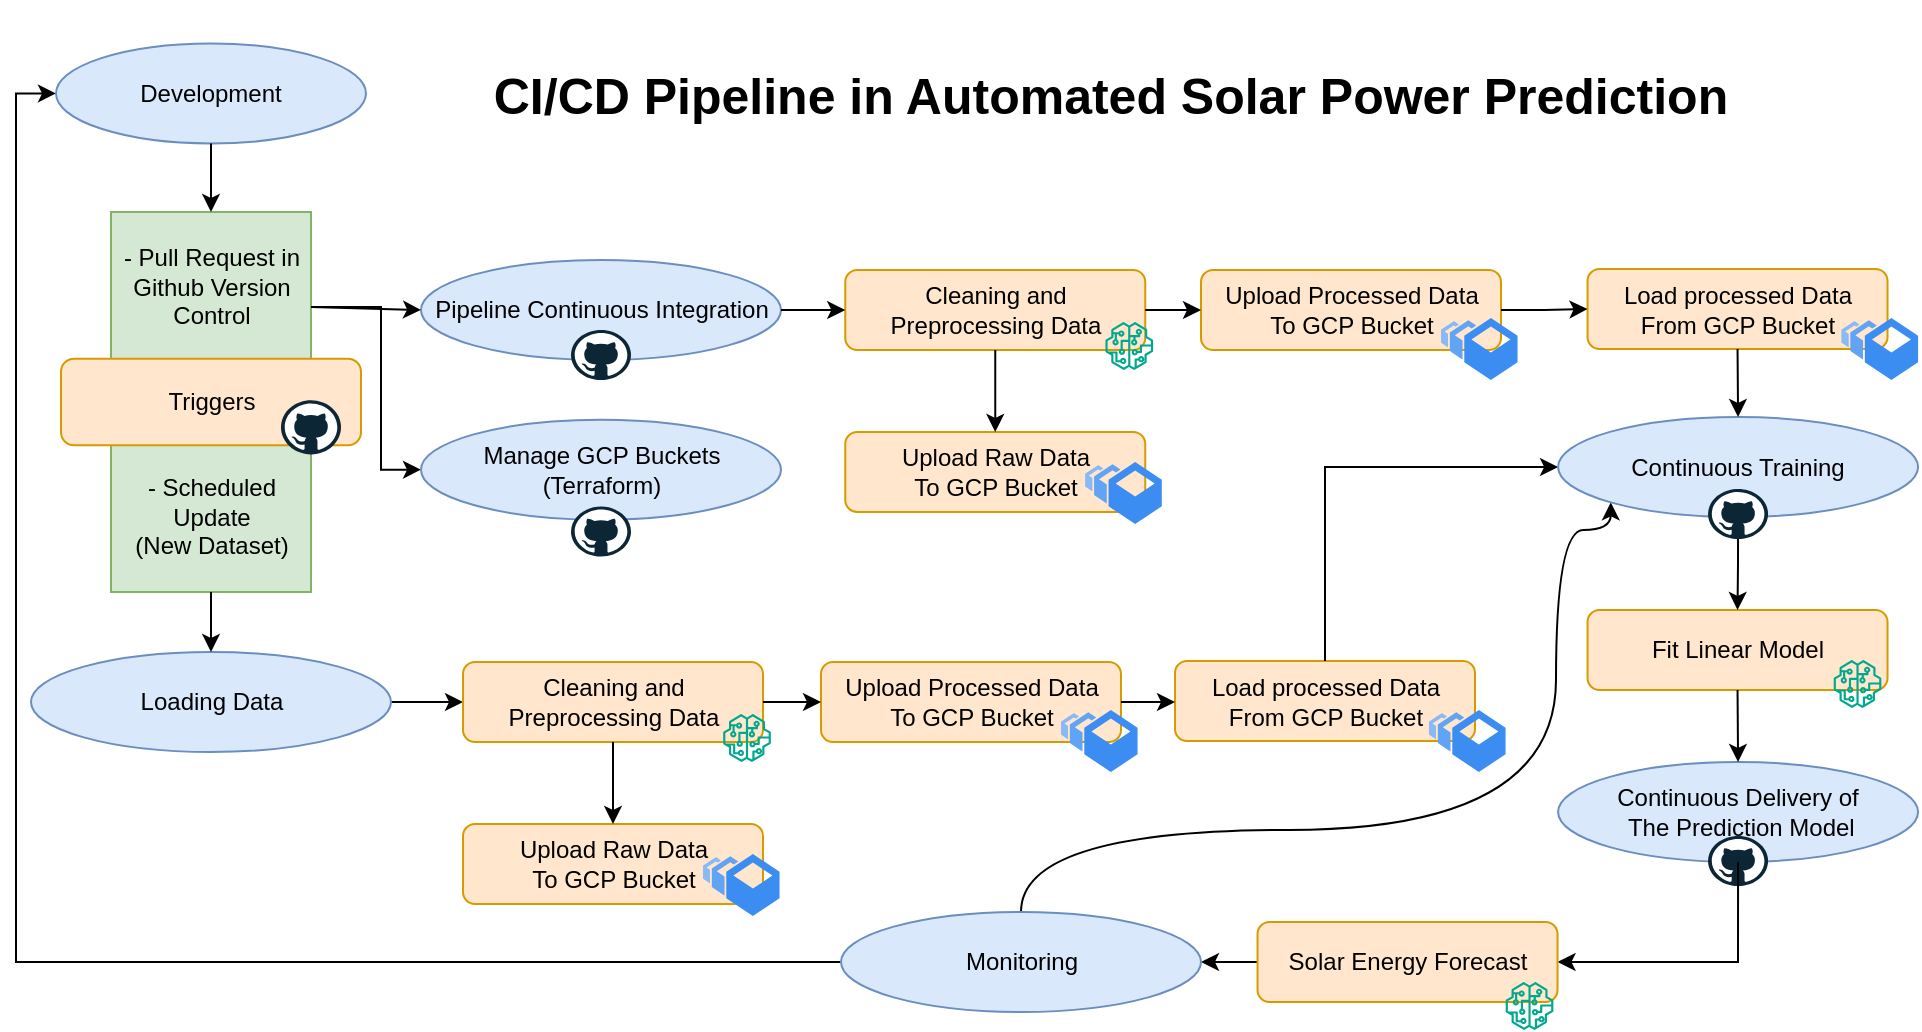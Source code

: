 <mxfile version="23.0.2" type="device">
  <diagram name="Page-1" id="Ek_MLR1mIpajRVWJO1nA">
    <mxGraphModel dx="2160" dy="785" grid="1" gridSize="10" guides="1" tooltips="1" connect="1" arrows="1" fold="1" page="1" pageScale="1" pageWidth="850" pageHeight="1100" math="0" shadow="0">
      <root>
        <mxCell id="0" />
        <mxCell id="1" parent="0" />
        <mxCell id="nNkdBeNE2QziG8MJv2js-1" style="edgeStyle=orthogonalEdgeStyle;rounded=0;orthogonalLoop=1;jettySize=auto;html=1;exitX=0;exitY=0.5;exitDx=0;exitDy=0;entryX=1;entryY=0.5;entryDx=0;entryDy=0;" edge="1" parent="1" source="nNkdBeNE2QziG8MJv2js-74" target="nNkdBeNE2QziG8MJv2js-6">
          <mxGeometry relative="1" as="geometry" />
        </mxCell>
        <mxCell id="nNkdBeNE2QziG8MJv2js-2" style="edgeStyle=orthogonalEdgeStyle;rounded=0;orthogonalLoop=1;jettySize=auto;html=1;exitX=1;exitY=0.5;exitDx=0;exitDy=0;entryX=0;entryY=0.5;entryDx=0;entryDy=0;" edge="1" parent="1" source="nNkdBeNE2QziG8MJv2js-3" target="nNkdBeNE2QziG8MJv2js-45">
          <mxGeometry relative="1" as="geometry" />
        </mxCell>
        <mxCell id="nNkdBeNE2QziG8MJv2js-3" value="Loading Data" style="ellipse;whiteSpace=wrap;html=1;fillColor=#dae8fc;strokeColor=#6c8ebf;" vertex="1" parent="1">
          <mxGeometry x="-792.5" y="361" width="180" height="50" as="geometry" />
        </mxCell>
        <mxCell id="nNkdBeNE2QziG8MJv2js-4" style="edgeStyle=orthogonalEdgeStyle;rounded=0;orthogonalLoop=1;jettySize=auto;html=1;exitX=0;exitY=0.5;exitDx=0;exitDy=0;entryX=0;entryY=0.5;entryDx=0;entryDy=0;" edge="1" parent="1" source="nNkdBeNE2QziG8MJv2js-6" target="nNkdBeNE2QziG8MJv2js-26">
          <mxGeometry relative="1" as="geometry" />
        </mxCell>
        <mxCell id="nNkdBeNE2QziG8MJv2js-5" style="edgeStyle=orthogonalEdgeStyle;rounded=0;orthogonalLoop=1;jettySize=auto;html=1;exitX=0.5;exitY=0;exitDx=0;exitDy=0;entryX=0;entryY=1;entryDx=0;entryDy=0;curved=1;" edge="1" parent="1" source="nNkdBeNE2QziG8MJv2js-6" target="nNkdBeNE2QziG8MJv2js-71">
          <mxGeometry relative="1" as="geometry">
            <Array as="points">
              <mxPoint x="-297" y="450" />
              <mxPoint x="-30" y="450" />
              <mxPoint x="-30" y="300" />
              <mxPoint x="-3" y="300" />
            </Array>
          </mxGeometry>
        </mxCell>
        <mxCell id="nNkdBeNE2QziG8MJv2js-6" value="Monitoring" style="ellipse;whiteSpace=wrap;html=1;fillColor=#dae8fc;strokeColor=#6c8ebf;" vertex="1" parent="1">
          <mxGeometry x="-387.5" y="491" width="180" height="50" as="geometry" />
        </mxCell>
        <mxCell id="nNkdBeNE2QziG8MJv2js-7" value="" style="group" vertex="1" connectable="0" parent="1">
          <mxGeometry x="-385.37" y="251" width="158.27" height="46" as="geometry" />
        </mxCell>
        <mxCell id="nNkdBeNE2QziG8MJv2js-8" value="Upload Raw Data &lt;br&gt;To GCP Bucket" style="rounded=1;whiteSpace=wrap;html=1;fillColor=#ffe6cc;strokeColor=#d79b00;" vertex="1" parent="nNkdBeNE2QziG8MJv2js-7">
          <mxGeometry width="150" height="40" as="geometry" />
        </mxCell>
        <mxCell id="nNkdBeNE2QziG8MJv2js-9" value="" style="sketch=0;html=1;aspect=fixed;strokeColor=none;shadow=0;fillColor=#3B8DF1;verticalAlign=top;labelPosition=center;verticalLabelPosition=bottom;shape=mxgraph.gcp2.bucket_scale" vertex="1" parent="nNkdBeNE2QziG8MJv2js-7">
          <mxGeometry x="120" y="15" width="38.27" height="31" as="geometry" />
        </mxCell>
        <mxCell id="nNkdBeNE2QziG8MJv2js-10" value="" style="group" vertex="1" connectable="0" parent="1">
          <mxGeometry x="-14.23" y="169.5" width="165.27" height="55.5" as="geometry" />
        </mxCell>
        <mxCell id="nNkdBeNE2QziG8MJv2js-11" value="Load processed Data&lt;br&gt;From GCP Bucket" style="rounded=1;whiteSpace=wrap;html=1;fillColor=#ffe6cc;strokeColor=#d79b00;" vertex="1" parent="nNkdBeNE2QziG8MJv2js-10">
          <mxGeometry width="150" height="40" as="geometry" />
        </mxCell>
        <mxCell id="nNkdBeNE2QziG8MJv2js-12" value="" style="sketch=0;html=1;aspect=fixed;strokeColor=none;shadow=0;fillColor=#3B8DF1;verticalAlign=top;labelPosition=center;verticalLabelPosition=bottom;shape=mxgraph.gcp2.bucket_scale" vertex="1" parent="nNkdBeNE2QziG8MJv2js-10">
          <mxGeometry x="127" y="24.5" width="38.27" height="31" as="geometry" />
        </mxCell>
        <mxCell id="nNkdBeNE2QziG8MJv2js-13" value="" style="group" vertex="1" connectable="0" parent="1">
          <mxGeometry x="-207.5" y="170" width="158.27" height="55" as="geometry" />
        </mxCell>
        <mxCell id="nNkdBeNE2QziG8MJv2js-14" value="Upload Processed Data &lt;br&gt;To GCP Bucket" style="rounded=1;whiteSpace=wrap;html=1;fillColor=#ffe6cc;strokeColor=#d79b00;" vertex="1" parent="nNkdBeNE2QziG8MJv2js-13">
          <mxGeometry width="150" height="40" as="geometry" />
        </mxCell>
        <mxCell id="nNkdBeNE2QziG8MJv2js-15" value="" style="sketch=0;html=1;aspect=fixed;strokeColor=none;shadow=0;fillColor=#3B8DF1;verticalAlign=top;labelPosition=center;verticalLabelPosition=bottom;shape=mxgraph.gcp2.bucket_scale" vertex="1" parent="nNkdBeNE2QziG8MJv2js-13">
          <mxGeometry x="120" y="24" width="38.27" height="31" as="geometry" />
        </mxCell>
        <mxCell id="nNkdBeNE2QziG8MJv2js-16" value="" style="group" vertex="1" connectable="0" parent="1">
          <mxGeometry x="-385.37" y="170" width="154" height="50" as="geometry" />
        </mxCell>
        <mxCell id="nNkdBeNE2QziG8MJv2js-17" value="Cleaning and Preprocessing Data" style="rounded=1;whiteSpace=wrap;html=1;fillColor=#ffe6cc;strokeColor=#d79b00;" vertex="1" parent="nNkdBeNE2QziG8MJv2js-16">
          <mxGeometry width="150" height="40" as="geometry" />
        </mxCell>
        <mxCell id="nNkdBeNE2QziG8MJv2js-18" value="" style="sketch=0;outlineConnect=0;fontColor=#232F3E;gradientColor=none;fillColor=#01A88D;strokeColor=none;dashed=0;verticalLabelPosition=bottom;verticalAlign=top;align=center;html=1;fontSize=12;fontStyle=0;aspect=fixed;pointerEvents=1;shape=mxgraph.aws4.sagemaker_model;" vertex="1" parent="nNkdBeNE2QziG8MJv2js-16">
          <mxGeometry x="130" y="26" width="24" height="24" as="geometry" />
        </mxCell>
        <mxCell id="nNkdBeNE2QziG8MJv2js-19" value="" style="group" vertex="1" connectable="0" parent="1">
          <mxGeometry x="-597.5" y="165" width="180" height="60" as="geometry" />
        </mxCell>
        <mxCell id="nNkdBeNE2QziG8MJv2js-20" value="Pipeline Continuous Integration" style="ellipse;whiteSpace=wrap;html=1;fillColor=#dae8fc;strokeColor=#6c8ebf;" vertex="1" parent="nNkdBeNE2QziG8MJv2js-19">
          <mxGeometry width="180" height="50" as="geometry" />
        </mxCell>
        <mxCell id="nNkdBeNE2QziG8MJv2js-21" value="" style="dashed=0;outlineConnect=0;html=1;align=center;labelPosition=center;verticalLabelPosition=bottom;verticalAlign=top;shape=mxgraph.weblogos.github" vertex="1" parent="nNkdBeNE2QziG8MJv2js-19">
          <mxGeometry x="75" y="35" width="30" height="25" as="geometry" />
        </mxCell>
        <mxCell id="nNkdBeNE2QziG8MJv2js-22" value="" style="group" vertex="1" connectable="0" parent="1">
          <mxGeometry x="-14.23" y="340" width="150" height="49" as="geometry" />
        </mxCell>
        <mxCell id="nNkdBeNE2QziG8MJv2js-23" value="Fit Linear Model" style="rounded=1;whiteSpace=wrap;html=1;fillColor=#ffe6cc;strokeColor=#d79b00;" vertex="1" parent="nNkdBeNE2QziG8MJv2js-22">
          <mxGeometry width="150" height="40" as="geometry" />
        </mxCell>
        <mxCell id="nNkdBeNE2QziG8MJv2js-24" value="" style="sketch=0;outlineConnect=0;fontColor=#232F3E;gradientColor=none;fillColor=#01A88D;strokeColor=none;dashed=0;verticalLabelPosition=bottom;verticalAlign=top;align=center;html=1;fontSize=12;fontStyle=0;aspect=fixed;pointerEvents=1;shape=mxgraph.aws4.sagemaker_model;" vertex="1" parent="nNkdBeNE2QziG8MJv2js-22">
          <mxGeometry x="123" y="25" width="24" height="24" as="geometry" />
        </mxCell>
        <mxCell id="nNkdBeNE2QziG8MJv2js-30" style="edgeStyle=orthogonalEdgeStyle;rounded=0;orthogonalLoop=1;jettySize=auto;html=1;exitX=1;exitY=0.5;exitDx=0;exitDy=0;entryX=0;entryY=0.5;entryDx=0;entryDy=0;" edge="1" parent="1" source="nNkdBeNE2QziG8MJv2js-20" target="nNkdBeNE2QziG8MJv2js-17">
          <mxGeometry relative="1" as="geometry" />
        </mxCell>
        <mxCell id="nNkdBeNE2QziG8MJv2js-31" style="edgeStyle=orthogonalEdgeStyle;rounded=0;orthogonalLoop=1;jettySize=auto;html=1;exitX=0.5;exitY=1;exitDx=0;exitDy=0;entryX=0.5;entryY=0;entryDx=0;entryDy=0;" edge="1" parent="1" source="nNkdBeNE2QziG8MJv2js-17" target="nNkdBeNE2QziG8MJv2js-8">
          <mxGeometry relative="1" as="geometry" />
        </mxCell>
        <mxCell id="nNkdBeNE2QziG8MJv2js-32" style="edgeStyle=orthogonalEdgeStyle;rounded=0;orthogonalLoop=1;jettySize=auto;html=1;exitX=1;exitY=0.5;exitDx=0;exitDy=0;entryX=0;entryY=0.5;entryDx=0;entryDy=0;" edge="1" parent="1" source="nNkdBeNE2QziG8MJv2js-17" target="nNkdBeNE2QziG8MJv2js-14">
          <mxGeometry relative="1" as="geometry" />
        </mxCell>
        <mxCell id="nNkdBeNE2QziG8MJv2js-33" style="edgeStyle=orthogonalEdgeStyle;rounded=0;orthogonalLoop=1;jettySize=auto;html=1;exitX=1;exitY=0.5;exitDx=0;exitDy=0;entryX=0;entryY=0.5;entryDx=0;entryDy=0;" edge="1" parent="1" source="nNkdBeNE2QziG8MJv2js-14" target="nNkdBeNE2QziG8MJv2js-11">
          <mxGeometry relative="1" as="geometry" />
        </mxCell>
        <mxCell id="nNkdBeNE2QziG8MJv2js-35" value="" style="group" vertex="1" connectable="0" parent="1">
          <mxGeometry x="-576.5" y="447" width="158.27" height="46" as="geometry" />
        </mxCell>
        <mxCell id="nNkdBeNE2QziG8MJv2js-36" value="Upload Raw Data &lt;br&gt;To GCP Bucket" style="rounded=1;whiteSpace=wrap;html=1;fillColor=#ffe6cc;strokeColor=#d79b00;" vertex="1" parent="nNkdBeNE2QziG8MJv2js-35">
          <mxGeometry width="150" height="40" as="geometry" />
        </mxCell>
        <mxCell id="nNkdBeNE2QziG8MJv2js-37" value="" style="sketch=0;html=1;aspect=fixed;strokeColor=none;shadow=0;fillColor=#3B8DF1;verticalAlign=top;labelPosition=center;verticalLabelPosition=bottom;shape=mxgraph.gcp2.bucket_scale" vertex="1" parent="nNkdBeNE2QziG8MJv2js-35">
          <mxGeometry x="120" y="15" width="38.27" height="31" as="geometry" />
        </mxCell>
        <mxCell id="nNkdBeNE2QziG8MJv2js-38" value="" style="group" vertex="1" connectable="0" parent="1">
          <mxGeometry x="-220.5" y="365.5" width="165.27" height="55.5" as="geometry" />
        </mxCell>
        <mxCell id="nNkdBeNE2QziG8MJv2js-39" value="Load processed Data&lt;br&gt;From GCP Bucket" style="rounded=1;whiteSpace=wrap;html=1;fillColor=#ffe6cc;strokeColor=#d79b00;" vertex="1" parent="nNkdBeNE2QziG8MJv2js-38">
          <mxGeometry width="150" height="40" as="geometry" />
        </mxCell>
        <mxCell id="nNkdBeNE2QziG8MJv2js-40" value="" style="sketch=0;html=1;aspect=fixed;strokeColor=none;shadow=0;fillColor=#3B8DF1;verticalAlign=top;labelPosition=center;verticalLabelPosition=bottom;shape=mxgraph.gcp2.bucket_scale" vertex="1" parent="nNkdBeNE2QziG8MJv2js-38">
          <mxGeometry x="127" y="24.5" width="38.27" height="31" as="geometry" />
        </mxCell>
        <mxCell id="nNkdBeNE2QziG8MJv2js-41" value="" style="group" vertex="1" connectable="0" parent="1">
          <mxGeometry x="-397.5" y="366" width="158.27" height="55" as="geometry" />
        </mxCell>
        <mxCell id="nNkdBeNE2QziG8MJv2js-42" value="Upload Processed Data &lt;br&gt;To GCP Bucket" style="rounded=1;whiteSpace=wrap;html=1;fillColor=#ffe6cc;strokeColor=#d79b00;" vertex="1" parent="nNkdBeNE2QziG8MJv2js-41">
          <mxGeometry width="150" height="40" as="geometry" />
        </mxCell>
        <mxCell id="nNkdBeNE2QziG8MJv2js-43" value="" style="sketch=0;html=1;aspect=fixed;strokeColor=none;shadow=0;fillColor=#3B8DF1;verticalAlign=top;labelPosition=center;verticalLabelPosition=bottom;shape=mxgraph.gcp2.bucket_scale" vertex="1" parent="nNkdBeNE2QziG8MJv2js-41">
          <mxGeometry x="120" y="24" width="38.27" height="31" as="geometry" />
        </mxCell>
        <mxCell id="nNkdBeNE2QziG8MJv2js-44" value="" style="group" vertex="1" connectable="0" parent="1">
          <mxGeometry x="-576.5" y="366" width="154" height="50" as="geometry" />
        </mxCell>
        <mxCell id="nNkdBeNE2QziG8MJv2js-45" value="Cleaning and Preprocessing Data" style="rounded=1;whiteSpace=wrap;html=1;fillColor=#ffe6cc;strokeColor=#d79b00;" vertex="1" parent="nNkdBeNE2QziG8MJv2js-44">
          <mxGeometry width="150" height="40" as="geometry" />
        </mxCell>
        <mxCell id="nNkdBeNE2QziG8MJv2js-46" value="" style="sketch=0;outlineConnect=0;fontColor=#232F3E;gradientColor=none;fillColor=#01A88D;strokeColor=none;dashed=0;verticalLabelPosition=bottom;verticalAlign=top;align=center;html=1;fontSize=12;fontStyle=0;aspect=fixed;pointerEvents=1;shape=mxgraph.aws4.sagemaker_model;" vertex="1" parent="nNkdBeNE2QziG8MJv2js-44">
          <mxGeometry x="130" y="26" width="24" height="24" as="geometry" />
        </mxCell>
        <mxCell id="nNkdBeNE2QziG8MJv2js-47" value="" style="group" vertex="1" connectable="0" parent="1">
          <mxGeometry x="-777.5" y="141" width="150" height="190" as="geometry" />
        </mxCell>
        <mxCell id="nNkdBeNE2QziG8MJv2js-48" value="&lt;div style=&quot;&quot;&gt;- Pull Request&lt;span style=&quot;background-color: initial;&quot;&gt;&amp;nbsp;in Github Version Control&lt;/span&gt;&lt;/div&gt;&lt;div style=&quot;&quot;&gt;&lt;br&gt;&lt;/div&gt;&lt;div style=&quot;&quot;&gt;&lt;br&gt;&lt;/div&gt;&lt;div style=&quot;&quot;&gt;&lt;br&gt;&lt;/div&gt;&lt;div style=&quot;&quot;&gt;&lt;br&gt;&lt;/div&gt;&lt;div style=&quot;&quot;&gt;&lt;br&gt;&lt;/div&gt;&lt;div style=&quot;&quot;&gt;- Scheduled Update&lt;/div&gt;&lt;div style=&quot;&quot;&gt;(New Dataset)&lt;/div&gt;" style="rounded=0;whiteSpace=wrap;html=1;fillColor=#d5e8d4;strokeColor=#82b366;align=center;" vertex="1" parent="nNkdBeNE2QziG8MJv2js-47">
          <mxGeometry x="25" width="100" height="190" as="geometry" />
        </mxCell>
        <mxCell id="nNkdBeNE2QziG8MJv2js-49" value="Triggers" style="rounded=1;whiteSpace=wrap;html=1;fillColor=#ffe6cc;strokeColor=#d79b00;" vertex="1" parent="nNkdBeNE2QziG8MJv2js-47">
          <mxGeometry y="73.356" width="150" height="43.297" as="geometry" />
        </mxCell>
        <mxCell id="nNkdBeNE2QziG8MJv2js-50" value="" style="dashed=0;outlineConnect=0;html=1;align=center;labelPosition=center;verticalLabelPosition=bottom;verticalAlign=top;shape=mxgraph.weblogos.github" vertex="1" parent="nNkdBeNE2QziG8MJv2js-47">
          <mxGeometry x="110" y="94.128" width="30" height="27.061" as="geometry" />
        </mxCell>
        <mxCell id="nNkdBeNE2QziG8MJv2js-52" style="rounded=0;orthogonalLoop=1;jettySize=auto;html=1;exitX=1;exitY=0.25;exitDx=0;exitDy=0;entryX=0;entryY=0.5;entryDx=0;entryDy=0;" edge="1" parent="1" source="nNkdBeNE2QziG8MJv2js-48" target="nNkdBeNE2QziG8MJv2js-20">
          <mxGeometry relative="1" as="geometry" />
        </mxCell>
        <mxCell id="nNkdBeNE2QziG8MJv2js-53" style="edgeStyle=orthogonalEdgeStyle;rounded=0;orthogonalLoop=1;jettySize=auto;html=1;exitX=1;exitY=0.25;exitDx=0;exitDy=0;entryX=0;entryY=0.5;entryDx=0;entryDy=0;" edge="1" parent="1" source="nNkdBeNE2QziG8MJv2js-48" target="nNkdBeNE2QziG8MJv2js-68">
          <mxGeometry relative="1" as="geometry">
            <Array as="points">
              <mxPoint x="-617.5" y="188" />
              <mxPoint x="-617.5" y="270" />
            </Array>
          </mxGeometry>
        </mxCell>
        <mxCell id="nNkdBeNE2QziG8MJv2js-54" style="edgeStyle=orthogonalEdgeStyle;rounded=0;orthogonalLoop=1;jettySize=auto;html=1;exitX=0.5;exitY=1;exitDx=0;exitDy=0;entryX=0.5;entryY=0;entryDx=0;entryDy=0;" edge="1" parent="1" source="nNkdBeNE2QziG8MJv2js-48" target="nNkdBeNE2QziG8MJv2js-3">
          <mxGeometry relative="1" as="geometry" />
        </mxCell>
        <mxCell id="nNkdBeNE2QziG8MJv2js-55" style="edgeStyle=orthogonalEdgeStyle;rounded=0;orthogonalLoop=1;jettySize=auto;html=1;exitX=0.5;exitY=1;exitDx=0;exitDy=0;entryX=0.5;entryY=0;entryDx=0;entryDy=0;" edge="1" parent="1" source="nNkdBeNE2QziG8MJv2js-45" target="nNkdBeNE2QziG8MJv2js-36">
          <mxGeometry relative="1" as="geometry" />
        </mxCell>
        <mxCell id="nNkdBeNE2QziG8MJv2js-56" style="edgeStyle=orthogonalEdgeStyle;rounded=0;orthogonalLoop=1;jettySize=auto;html=1;exitX=1;exitY=0.5;exitDx=0;exitDy=0;entryX=0;entryY=0.5;entryDx=0;entryDy=0;" edge="1" parent="1" source="nNkdBeNE2QziG8MJv2js-42" target="nNkdBeNE2QziG8MJv2js-39">
          <mxGeometry relative="1" as="geometry" />
        </mxCell>
        <mxCell id="nNkdBeNE2QziG8MJv2js-57" style="edgeStyle=orthogonalEdgeStyle;rounded=0;orthogonalLoop=1;jettySize=auto;html=1;exitX=1;exitY=0.5;exitDx=0;exitDy=0;entryX=0;entryY=0.5;entryDx=0;entryDy=0;" edge="1" parent="1" source="nNkdBeNE2QziG8MJv2js-45" target="nNkdBeNE2QziG8MJv2js-42">
          <mxGeometry relative="1" as="geometry" />
        </mxCell>
        <mxCell id="nNkdBeNE2QziG8MJv2js-59" value="" style="group" vertex="1" connectable="0" parent="1">
          <mxGeometry x="-28.96" y="416" width="180" height="62" as="geometry" />
        </mxCell>
        <mxCell id="nNkdBeNE2QziG8MJv2js-60" value="Continuous Delivery of&lt;br&gt;&amp;nbsp;The Prediction Model" style="ellipse;whiteSpace=wrap;html=1;fillColor=#dae8fc;strokeColor=#6c8ebf;" vertex="1" parent="nNkdBeNE2QziG8MJv2js-59">
          <mxGeometry width="180" height="50" as="geometry" />
        </mxCell>
        <mxCell id="nNkdBeNE2QziG8MJv2js-61" value="" style="dashed=0;outlineConnect=0;html=1;align=center;labelPosition=center;verticalLabelPosition=bottom;verticalAlign=top;shape=mxgraph.weblogos.github" vertex="1" parent="nNkdBeNE2QziG8MJv2js-59">
          <mxGeometry x="75" y="37" width="30" height="25" as="geometry" />
        </mxCell>
        <mxCell id="nNkdBeNE2QziG8MJv2js-62" style="edgeStyle=orthogonalEdgeStyle;rounded=0;orthogonalLoop=1;jettySize=auto;html=1;exitX=0.5;exitY=1;exitDx=0;exitDy=0;entryX=1;entryY=0.5;entryDx=0;entryDy=0;" edge="1" parent="1" source="nNkdBeNE2QziG8MJv2js-60" target="nNkdBeNE2QziG8MJv2js-74">
          <mxGeometry relative="1" as="geometry" />
        </mxCell>
        <mxCell id="nNkdBeNE2QziG8MJv2js-65" value="&lt;font style=&quot;font-size: 25px;&quot;&gt;&lt;b&gt;CI/CD Pipeline in Automated Solar Power Prediction&lt;/b&gt;&lt;/font&gt;" style="rounded=0;whiteSpace=wrap;html=1;fillColor=none;strokeColor=none;" vertex="1" parent="1">
          <mxGeometry x="-567.5" y="35" width="629" height="93.47" as="geometry" />
        </mxCell>
        <mxCell id="nNkdBeNE2QziG8MJv2js-67" value="" style="group" vertex="1" connectable="0" parent="1">
          <mxGeometry x="-597.5" y="244.85" width="180" height="68.46" as="geometry" />
        </mxCell>
        <mxCell id="nNkdBeNE2QziG8MJv2js-68" value="Manage GCP Buckets&lt;br&gt;(Terraform)" style="ellipse;whiteSpace=wrap;html=1;fillColor=#dae8fc;strokeColor=#6c8ebf;" vertex="1" parent="nNkdBeNE2QziG8MJv2js-67">
          <mxGeometry width="180" height="50" as="geometry" />
        </mxCell>
        <mxCell id="nNkdBeNE2QziG8MJv2js-69" value="" style="dashed=0;outlineConnect=0;html=1;align=center;labelPosition=center;verticalLabelPosition=bottom;verticalAlign=top;shape=mxgraph.weblogos.github" vertex="1" parent="nNkdBeNE2QziG8MJv2js-67">
          <mxGeometry x="75" y="43.46" width="30" height="25" as="geometry" />
        </mxCell>
        <mxCell id="nNkdBeNE2QziG8MJv2js-73" value="" style="group" vertex="1" connectable="0" parent="1">
          <mxGeometry x="-179.23" y="496" width="150" height="54" as="geometry" />
        </mxCell>
        <mxCell id="nNkdBeNE2QziG8MJv2js-74" value="Solar Energy Forecast" style="rounded=1;whiteSpace=wrap;html=1;fillColor=#ffe6cc;strokeColor=#d79b00;" vertex="1" parent="nNkdBeNE2QziG8MJv2js-73">
          <mxGeometry width="150" height="40" as="geometry" />
        </mxCell>
        <mxCell id="nNkdBeNE2QziG8MJv2js-75" value="" style="sketch=0;outlineConnect=0;fontColor=#232F3E;gradientColor=none;fillColor=#01A88D;strokeColor=none;dashed=0;verticalLabelPosition=bottom;verticalAlign=top;align=center;html=1;fontSize=12;fontStyle=0;aspect=fixed;pointerEvents=1;shape=mxgraph.aws4.sagemaker_model;" vertex="1" parent="nNkdBeNE2QziG8MJv2js-73">
          <mxGeometry x="124" y="30" width="24" height="24" as="geometry" />
        </mxCell>
        <mxCell id="nNkdBeNE2QziG8MJv2js-76" style="edgeStyle=orthogonalEdgeStyle;rounded=0;orthogonalLoop=1;jettySize=auto;html=1;exitX=0.5;exitY=0;exitDx=0;exitDy=0;entryX=0;entryY=0.5;entryDx=0;entryDy=0;" edge="1" parent="1" source="nNkdBeNE2QziG8MJv2js-39" target="nNkdBeNE2QziG8MJv2js-71">
          <mxGeometry relative="1" as="geometry" />
        </mxCell>
        <mxCell id="nNkdBeNE2QziG8MJv2js-77" style="edgeStyle=orthogonalEdgeStyle;rounded=0;orthogonalLoop=1;jettySize=auto;html=1;exitX=0.5;exitY=1;exitDx=0;exitDy=0;entryX=0.5;entryY=0;entryDx=0;entryDy=0;" edge="1" parent="1" source="nNkdBeNE2QziG8MJv2js-23" target="nNkdBeNE2QziG8MJv2js-60">
          <mxGeometry relative="1" as="geometry" />
        </mxCell>
        <mxCell id="nNkdBeNE2QziG8MJv2js-78" style="edgeStyle=orthogonalEdgeStyle;rounded=0;orthogonalLoop=1;jettySize=auto;html=1;exitX=0.5;exitY=1;exitDx=0;exitDy=0;entryX=0.5;entryY=0;entryDx=0;entryDy=0;" edge="1" parent="1" source="nNkdBeNE2QziG8MJv2js-71" target="nNkdBeNE2QziG8MJv2js-23">
          <mxGeometry relative="1" as="geometry" />
        </mxCell>
        <mxCell id="nNkdBeNE2QziG8MJv2js-80" value="" style="group" vertex="1" connectable="0" parent="1">
          <mxGeometry x="-28.96" y="243.5" width="180" height="61" as="geometry" />
        </mxCell>
        <mxCell id="nNkdBeNE2QziG8MJv2js-71" value="Continuous Training" style="ellipse;whiteSpace=wrap;html=1;fillColor=#dae8fc;strokeColor=#6c8ebf;" vertex="1" parent="nNkdBeNE2QziG8MJv2js-80">
          <mxGeometry width="180" height="50" as="geometry" />
        </mxCell>
        <mxCell id="nNkdBeNE2QziG8MJv2js-79" value="" style="dashed=0;outlineConnect=0;html=1;align=center;labelPosition=center;verticalLabelPosition=bottom;verticalAlign=top;shape=mxgraph.weblogos.github" vertex="1" parent="nNkdBeNE2QziG8MJv2js-80">
          <mxGeometry x="75" y="36" width="30" height="25" as="geometry" />
        </mxCell>
        <mxCell id="nNkdBeNE2QziG8MJv2js-82" value="" style="group" vertex="1" connectable="0" parent="1">
          <mxGeometry x="-780" y="56.73" width="155" height="50.0" as="geometry" />
        </mxCell>
        <mxCell id="nNkdBeNE2QziG8MJv2js-26" value="Development" style="ellipse;whiteSpace=wrap;html=1;fillColor=#dae8fc;strokeColor=#6c8ebf;" vertex="1" parent="nNkdBeNE2QziG8MJv2js-82">
          <mxGeometry width="155" height="50" as="geometry" />
        </mxCell>
        <mxCell id="nNkdBeNE2QziG8MJv2js-66" value="" style="shape=image;html=1;verticalAlign=top;verticalLabelPosition=bottom;labelBackgroundColor=#ffffff;imageAspect=0;aspect=fixed;image=https://cdn1.iconfinder.com/data/icons/ionicons-fill-vol-2/512/logo-python-128.png" vertex="1" parent="nNkdBeNE2QziG8MJv2js-82">
          <mxGeometry x="127.5" y="25.0" width="25" height="25" as="geometry" />
        </mxCell>
        <mxCell id="nNkdBeNE2QziG8MJv2js-83" style="edgeStyle=orthogonalEdgeStyle;rounded=0;orthogonalLoop=1;jettySize=auto;html=1;exitX=0.5;exitY=1;exitDx=0;exitDy=0;entryX=0.5;entryY=0;entryDx=0;entryDy=0;" edge="1" parent="1" source="nNkdBeNE2QziG8MJv2js-26" target="nNkdBeNE2QziG8MJv2js-48">
          <mxGeometry relative="1" as="geometry" />
        </mxCell>
        <mxCell id="nNkdBeNE2QziG8MJv2js-84" style="edgeStyle=orthogonalEdgeStyle;rounded=0;orthogonalLoop=1;jettySize=auto;html=1;exitX=0.5;exitY=1;exitDx=0;exitDy=0;entryX=0.5;entryY=0;entryDx=0;entryDy=0;" edge="1" parent="1" source="nNkdBeNE2QziG8MJv2js-11" target="nNkdBeNE2QziG8MJv2js-71">
          <mxGeometry relative="1" as="geometry" />
        </mxCell>
      </root>
    </mxGraphModel>
  </diagram>
</mxfile>
